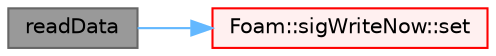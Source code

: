digraph "readData"
{
 // LATEX_PDF_SIZE
  bgcolor="transparent";
  edge [fontname=Helvetica,fontsize=10,labelfontname=Helvetica,labelfontsize=10];
  node [fontname=Helvetica,fontsize=10,shape=box,height=0.2,width=0.4];
  rankdir="LR";
  Node1 [id="Node000001",label="readData",height=0.2,width=0.4,color="gray40", fillcolor="grey60", style="filled", fontcolor="black",tooltip=" "];
  Node1 -> Node2 [id="edge1_Node000001_Node000002",color="steelblue1",style="solid",tooltip=" "];
  Node2 [id="Node000002",label="Foam::sigWriteNow::set",height=0.2,width=0.4,color="red", fillcolor="#FFF0F0", style="filled",URL="$classFoam_1_1sigWriteNow.html#a2dafe27b076ccf50e0c971fbbe393374",tooltip=" "];
}
